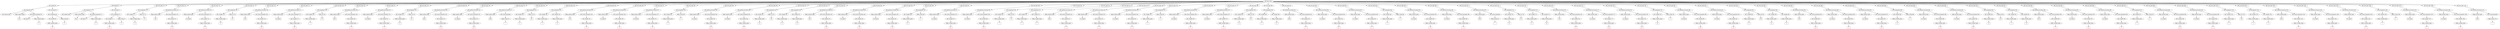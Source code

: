 /*
 * AST in dot format generated by phc -- the PHP compiler
 */

digraph AST {
node_0 [label="AST_php_script"];
node_1 [label="AST_method (6)"];
node_2 [label="AST_signature (6)"];
node_3 [label="AST_method_mod"];
node_4 [label="Token_method_name"];
node_5 [label="fun", shape=box]
node_4 -> node_5;
node_6 [label="AST_formal_parameter (6)"];
node_7 [label="AST_type (6)"];
node_8 [label="Token_variable_name"];
node_9 [label="x", shape=box]
node_8 -> node_9;
node_6 -> node_8;
node_6 -> node_7;
node_2 -> node_6;
node_2 -> node_4;
node_2 -> node_3;
node_10 [label="AST_eval_expr (6)"];
node_11 [label="AST_assignment (6)"];
node_12 [label="AST_variable (6)"];
node_13 [label="Token_variable_name"];
node_14 [label="x", shape=box]
node_13 -> node_14;
node_12 -> node_13;
node_15 [label="Token_string (6)"];
node_16 [label="x", shape=box]
node_15 -> node_16;
node_11 -> node_15;
node_11 -> node_12;
node_10 -> node_11;
node_1 -> node_10;
node_1 -> node_2;
node_17 [label="AST_method (7)"];
node_18 [label="AST_signature (7)"];
node_19 [label="AST_method_mod"];
node_20 [label="Token_method_name"];
node_21 [label="fun_r", shape=box]
node_20 -> node_21;
node_22 [label="AST_formal_parameter (7)"];
node_23 [label="AST_type (7)"];
node_24 [label="Token_variable_name"];
node_25 [label="x", shape=box]
node_24 -> node_25;
node_22 -> node_24;
node_22 -> node_23;
node_18 -> node_22;
node_18 -> node_20;
node_18 -> node_19;
node_26 [label="AST_eval_expr (7)"];
node_27 [label="AST_assignment (7)"];
node_28 [label="AST_variable (7)"];
node_29 [label="Token_variable_name"];
node_30 [label="x", shape=box]
node_29 -> node_30;
node_28 -> node_29;
node_31 [label="Token_string (7)"];
node_32 [label="x", shape=box]
node_31 -> node_32;
node_27 -> node_31;
node_27 -> node_28;
node_26 -> node_27;
node_17 -> node_26;
node_17 -> node_18;
node_33 [label="AST_eval_expr (11)"];
node_34 [label="AST_assignment (11)"];
node_35 [label="AST_variable (11)"];
node_36 [label="Token_variable_name"];
node_37 [label="a", shape=box]
node_36 -> node_37;
node_35 -> node_36;
node_38 [label="Token_int (11)"];
node_39 [label="10", shape=box]
node_38 -> node_39;
node_34 -> node_38;
node_34 -> node_35;
node_33 -> node_34;
node_40 [label="AST_eval_expr (12)"];
node_41 [label="AST_method_invocation (12)"];
node_42 [label="Token_method_name"];
node_43 [label="fun", shape=box]
node_42 -> node_43;
node_44 [label="AST_actual_parameter (12)"];
node_45 [label="AST_variable (12)"];
node_46 [label="Token_variable_name"];
node_47 [label="a", shape=box]
node_46 -> node_47;
node_45 -> node_46;
node_44 -> node_45;
node_41 -> node_44;
node_41 -> node_42;
node_40 -> node_41;
node_48 [label="AST_eval_expr (13)"];
node_49 [label="AST_method_invocation (13)"];
node_50 [label="Token_method_name"];
node_51 [label="var_export", shape=box]
node_50 -> node_51;
node_52 [label="AST_actual_parameter (13)"];
node_53 [label="AST_variable (13)"];
node_54 [label="Token_variable_name"];
node_55 [label="a", shape=box]
node_54 -> node_55;
node_53 -> node_54;
node_52 -> node_53;
node_49 -> node_52;
node_49 -> node_50;
node_48 -> node_49;
node_56 [label="AST_eval_expr (15)"];
node_57 [label="AST_assignment (15)"];
node_58 [label="AST_variable (15)"];
node_59 [label="Token_variable_name"];
node_60 [label="b", shape=box]
node_59 -> node_60;
node_58 -> node_59;
node_61 [label="Token_int (15)"];
node_62 [label="20", shape=box]
node_61 -> node_62;
node_57 -> node_61;
node_57 -> node_58;
node_56 -> node_57;
node_63 [label="AST_eval_expr (16)"];
node_64 [label="AST_method_invocation (16)"];
node_65 [label="Token_method_name"];
node_66 [label="fun", shape=box]
node_65 -> node_66;
node_67 [label="AST_actual_parameter (16)"];
node_68 [label="AST_variable (16)"];
node_69 [label="Token_variable_name"];
node_70 [label="b", shape=box]
node_69 -> node_70;
node_68 -> node_69;
node_67 -> node_68;
node_64 -> node_67;
node_64 -> node_65;
node_63 -> node_64;
node_71 [label="AST_eval_expr (17)"];
node_72 [label="AST_method_invocation (17)"];
node_73 [label="Token_method_name"];
node_74 [label="var_export", shape=box]
node_73 -> node_74;
node_75 [label="AST_actual_parameter (17)"];
node_76 [label="AST_variable (17)"];
node_77 [label="Token_variable_name"];
node_78 [label="b", shape=box]
node_77 -> node_78;
node_76 -> node_77;
node_75 -> node_76;
node_72 -> node_75;
node_72 -> node_73;
node_71 -> node_72;
node_79 [label="AST_eval_expr (19)"];
node_80 [label="AST_assignment (19)"];
node_81 [label="AST_variable (19)"];
node_82 [label="Token_variable_name"];
node_83 [label="c", shape=box]
node_82 -> node_83;
node_81 -> node_82;
node_84 [label="Token_int (19)"];
node_85 [label="30", shape=box]
node_84 -> node_85;
node_80 -> node_84;
node_80 -> node_81;
node_79 -> node_80;
node_86 [label="AST_eval_expr (20)"];
node_87 [label="AST_method_invocation (20)"];
node_88 [label="Token_method_name"];
node_89 [label="fun_r", shape=box]
node_88 -> node_89;
node_90 [label="AST_actual_parameter (20)"];
node_91 [label="AST_variable (20)"];
node_92 [label="Token_variable_name"];
node_93 [label="c", shape=box]
node_92 -> node_93;
node_91 -> node_92;
node_90 -> node_91;
node_87 -> node_90;
node_87 -> node_88;
node_86 -> node_87;
node_94 [label="AST_eval_expr (21)"];
node_95 [label="AST_method_invocation (21)"];
node_96 [label="Token_method_name"];
node_97 [label="var_export", shape=box]
node_96 -> node_97;
node_98 [label="AST_actual_parameter (21)"];
node_99 [label="AST_variable (21)"];
node_100 [label="Token_variable_name"];
node_101 [label="c", shape=box]
node_100 -> node_101;
node_99 -> node_100;
node_98 -> node_99;
node_95 -> node_98;
node_95 -> node_96;
node_94 -> node_95;
node_102 [label="AST_eval_expr (23)"];
node_103 [label="AST_assignment (23)"];
node_104 [label="AST_variable (23)"];
node_105 [label="Token_variable_name"];
node_106 [label="d", shape=box]
node_105 -> node_106;
node_104 -> node_105;
node_107 [label="Token_int (23)"];
node_108 [label="40", shape=box]
node_107 -> node_108;
node_103 -> node_107;
node_103 -> node_104;
node_102 -> node_103;
node_109 [label="AST_eval_expr (24)"];
node_110 [label="AST_method_invocation (24)"];
node_111 [label="Token_method_name"];
node_112 [label="fun_r", shape=box]
node_111 -> node_112;
node_113 [label="AST_actual_parameter (24)"];
node_114 [label="AST_variable (24)"];
node_115 [label="Token_variable_name"];
node_116 [label="d", shape=box]
node_115 -> node_116;
node_114 -> node_115;
node_113 -> node_114;
node_110 -> node_113;
node_110 -> node_111;
node_109 -> node_110;
node_117 [label="AST_eval_expr (25)"];
node_118 [label="AST_method_invocation (25)"];
node_119 [label="Token_method_name"];
node_120 [label="var_export", shape=box]
node_119 -> node_120;
node_121 [label="AST_actual_parameter (25)"];
node_122 [label="AST_variable (25)"];
node_123 [label="Token_variable_name"];
node_124 [label="d", shape=box]
node_123 -> node_124;
node_122 -> node_123;
node_121 -> node_122;
node_118 -> node_121;
node_118 -> node_119;
node_117 -> node_118;
node_125 [label="AST_eval_expr (27)"];
node_126 [label="AST_method_invocation (27)"];
node_127 [label="Token_method_name"];
node_128 [label="echo", shape=box]
node_127 -> node_128;
node_129 [label="AST_actual_parameter"];
node_130 [label="Token_string (27)"];
node_131 [label="", shape=box]
node_130 -> node_131;
node_129 -> node_130;
node_126 -> node_129;
node_126 -> node_127;
node_125 -> node_126;
node_132 [label="AST_eval_expr (33)"];
node_133 [label="AST_assignment (33)"];
node_134 [label="AST_variable (33)"];
node_135 [label="Token_variable_name"];
node_136 [label="e", shape=box]
node_135 -> node_136;
node_134 -> node_135;
node_137 [label="Token_int (33)"];
node_138 [label="50", shape=box]
node_137 -> node_138;
node_133 -> node_137;
node_133 -> node_134;
node_132 -> node_133;
node_139 [label="AST_eval_expr (34)"];
node_140 [label="AST_assignment (34)"];
node_141 [label="AST_variable (34)"];
node_142 [label="Token_variable_name"];
node_143 [label="f", shape=box]
node_142 -> node_143;
node_141 -> node_142;
node_144 [label="AST_variable (34)"];
node_145 [label="Token_variable_name"];
node_146 [label="e", shape=box]
node_145 -> node_146;
node_144 -> node_145;
node_140 -> node_144;
node_140 -> node_141;
node_139 -> node_140;
node_147 [label="AST_eval_expr (35)"];
node_148 [label="AST_method_invocation (35)"];
node_149 [label="Token_method_name"];
node_150 [label="fun", shape=box]
node_149 -> node_150;
node_151 [label="AST_actual_parameter (35)"];
node_152 [label="AST_variable (35)"];
node_153 [label="Token_variable_name"];
node_154 [label="f", shape=box]
node_153 -> node_154;
node_152 -> node_153;
node_151 -> node_152;
node_148 -> node_151;
node_148 -> node_149;
node_147 -> node_148;
node_155 [label="AST_eval_expr (36)"];
node_156 [label="AST_method_invocation (36)"];
node_157 [label="Token_method_name"];
node_158 [label="var_export", shape=box]
node_157 -> node_158;
node_159 [label="AST_actual_parameter (36)"];
node_160 [label="AST_variable (36)"];
node_161 [label="Token_variable_name"];
node_162 [label="e", shape=box]
node_161 -> node_162;
node_160 -> node_161;
node_159 -> node_160;
node_156 -> node_159;
node_156 -> node_157;
node_155 -> node_156;
node_163 [label="AST_eval_expr (37)"];
node_164 [label="AST_method_invocation (37)"];
node_165 [label="Token_method_name"];
node_166 [label="var_export", shape=box]
node_165 -> node_166;
node_167 [label="AST_actual_parameter (37)"];
node_168 [label="AST_variable (37)"];
node_169 [label="Token_variable_name"];
node_170 [label="f", shape=box]
node_169 -> node_170;
node_168 -> node_169;
node_167 -> node_168;
node_164 -> node_167;
node_164 -> node_165;
node_163 -> node_164;
node_171 [label="AST_eval_expr (38)"];
node_172 [label="AST_assignment (38)"];
node_173 [label="AST_variable (38)"];
node_174 [label="Token_variable_name"];
node_175 [label="f", shape=box]
node_174 -> node_175;
node_173 -> node_174;
node_176 [label="Token_string (38)"];
node_177 [label="y", shape=box]
node_176 -> node_177;
node_172 -> node_176;
node_172 -> node_173;
node_171 -> node_172;
node_178 [label="AST_eval_expr (39)"];
node_179 [label="AST_method_invocation (39)"];
node_180 [label="Token_method_name"];
node_181 [label="var_export", shape=box]
node_180 -> node_181;
node_182 [label="AST_actual_parameter (39)"];
node_183 [label="AST_variable (39)"];
node_184 [label="Token_variable_name"];
node_185 [label="e", shape=box]
node_184 -> node_185;
node_183 -> node_184;
node_182 -> node_183;
node_179 -> node_182;
node_179 -> node_180;
node_178 -> node_179;
node_186 [label="AST_eval_expr (40)"];
node_187 [label="AST_method_invocation (40)"];
node_188 [label="Token_method_name"];
node_189 [label="var_export", shape=box]
node_188 -> node_189;
node_190 [label="AST_actual_parameter (40)"];
node_191 [label="AST_variable (40)"];
node_192 [label="Token_variable_name"];
node_193 [label="f", shape=box]
node_192 -> node_193;
node_191 -> node_192;
node_190 -> node_191;
node_187 -> node_190;
node_187 -> node_188;
node_186 -> node_187;
node_194 [label="AST_eval_expr (41)"];
node_195 [label="AST_assignment (41)"];
node_196 [label="AST_variable (41)"];
node_197 [label="Token_variable_name"];
node_198 [label="g", shape=box]
node_197 -> node_198;
node_196 -> node_197;
node_199 [label="Token_int (41)"];
node_200 [label="60", shape=box]
node_199 -> node_200;
node_195 -> node_199;
node_195 -> node_196;
node_194 -> node_195;
node_201 [label="AST_eval_expr (42)"];
node_202 [label="AST_assignment (42)"];
node_203 [label="AST_variable (42)"];
node_204 [label="Token_variable_name"];
node_205 [label="h", shape=box]
node_204 -> node_205;
node_203 -> node_204;
node_206 [label="AST_variable (42)"];
node_207 [label="Token_variable_name"];
node_208 [label="g", shape=box]
node_207 -> node_208;
node_206 -> node_207;
node_202 -> node_206;
node_202 -> node_203;
node_201 -> node_202;
node_209 [label="AST_eval_expr (43)"];
node_210 [label="AST_method_invocation (43)"];
node_211 [label="Token_method_name"];
node_212 [label="fun", shape=box]
node_211 -> node_212;
node_213 [label="AST_actual_parameter (43)"];
node_214 [label="AST_variable (43)"];
node_215 [label="Token_variable_name"];
node_216 [label="h", shape=box]
node_215 -> node_216;
node_214 -> node_215;
node_213 -> node_214;
node_210 -> node_213;
node_210 -> node_211;
node_209 -> node_210;
node_217 [label="AST_eval_expr (44)"];
node_218 [label="AST_method_invocation (44)"];
node_219 [label="Token_method_name"];
node_220 [label="var_export", shape=box]
node_219 -> node_220;
node_221 [label="AST_actual_parameter (44)"];
node_222 [label="AST_variable (44)"];
node_223 [label="Token_variable_name"];
node_224 [label="g", shape=box]
node_223 -> node_224;
node_222 -> node_223;
node_221 -> node_222;
node_218 -> node_221;
node_218 -> node_219;
node_217 -> node_218;
node_225 [label="AST_eval_expr (45)"];
node_226 [label="AST_method_invocation (45)"];
node_227 [label="Token_method_name"];
node_228 [label="var_export", shape=box]
node_227 -> node_228;
node_229 [label="AST_actual_parameter (45)"];
node_230 [label="AST_variable (45)"];
node_231 [label="Token_variable_name"];
node_232 [label="h", shape=box]
node_231 -> node_232;
node_230 -> node_231;
node_229 -> node_230;
node_226 -> node_229;
node_226 -> node_227;
node_225 -> node_226;
node_233 [label="AST_eval_expr (46)"];
node_234 [label="AST_assignment (46)"];
node_235 [label="AST_variable (46)"];
node_236 [label="Token_variable_name"];
node_237 [label="h", shape=box]
node_236 -> node_237;
node_235 -> node_236;
node_238 [label="Token_string (46)"];
node_239 [label="y", shape=box]
node_238 -> node_239;
node_234 -> node_238;
node_234 -> node_235;
node_233 -> node_234;
node_240 [label="AST_eval_expr (47)"];
node_241 [label="AST_method_invocation (47)"];
node_242 [label="Token_method_name"];
node_243 [label="var_export", shape=box]
node_242 -> node_243;
node_244 [label="AST_actual_parameter (47)"];
node_245 [label="AST_variable (47)"];
node_246 [label="Token_variable_name"];
node_247 [label="g", shape=box]
node_246 -> node_247;
node_245 -> node_246;
node_244 -> node_245;
node_241 -> node_244;
node_241 -> node_242;
node_240 -> node_241;
node_248 [label="AST_eval_expr (48)"];
node_249 [label="AST_method_invocation (48)"];
node_250 [label="Token_method_name"];
node_251 [label="var_export", shape=box]
node_250 -> node_251;
node_252 [label="AST_actual_parameter (48)"];
node_253 [label="AST_variable (48)"];
node_254 [label="Token_variable_name"];
node_255 [label="h", shape=box]
node_254 -> node_255;
node_253 -> node_254;
node_252 -> node_253;
node_249 -> node_252;
node_249 -> node_250;
node_248 -> node_249;
node_256 [label="AST_eval_expr (50)"];
node_257 [label="AST_assignment (50)"];
node_258 [label="AST_variable (50)"];
node_259 [label="Token_variable_name"];
node_260 [label="i", shape=box]
node_259 -> node_260;
node_258 -> node_259;
node_261 [label="Token_int (50)"];
node_262 [label="70", shape=box]
node_261 -> node_262;
node_257 -> node_261;
node_257 -> node_258;
node_256 -> node_257;
node_263 [label="AST_eval_expr (51)"];
node_264 [label="AST_assignment (51)"];
node_265 [label="AST_variable (51)"];
node_266 [label="Token_variable_name"];
node_267 [label="j", shape=box]
node_266 -> node_267;
node_265 -> node_266;
node_268 [label="AST_variable (51)"];
node_269 [label="Token_variable_name"];
node_270 [label="i", shape=box]
node_269 -> node_270;
node_268 -> node_269;
node_264 -> node_268;
node_264 -> node_265;
node_263 -> node_264;
node_271 [label="AST_eval_expr (52)"];
node_272 [label="AST_method_invocation (52)"];
node_273 [label="Token_method_name"];
node_274 [label="fun_r", shape=box]
node_273 -> node_274;
node_275 [label="AST_actual_parameter (52)"];
node_276 [label="AST_variable (52)"];
node_277 [label="Token_variable_name"];
node_278 [label="j", shape=box]
node_277 -> node_278;
node_276 -> node_277;
node_275 -> node_276;
node_272 -> node_275;
node_272 -> node_273;
node_271 -> node_272;
node_279 [label="AST_eval_expr (53)"];
node_280 [label="AST_method_invocation (53)"];
node_281 [label="Token_method_name"];
node_282 [label="var_export", shape=box]
node_281 -> node_282;
node_283 [label="AST_actual_parameter (53)"];
node_284 [label="AST_variable (53)"];
node_285 [label="Token_variable_name"];
node_286 [label="i", shape=box]
node_285 -> node_286;
node_284 -> node_285;
node_283 -> node_284;
node_280 -> node_283;
node_280 -> node_281;
node_279 -> node_280;
node_287 [label="AST_eval_expr (54)"];
node_288 [label="AST_method_invocation (54)"];
node_289 [label="Token_method_name"];
node_290 [label="var_export", shape=box]
node_289 -> node_290;
node_291 [label="AST_actual_parameter (54)"];
node_292 [label="AST_variable (54)"];
node_293 [label="Token_variable_name"];
node_294 [label="j", shape=box]
node_293 -> node_294;
node_292 -> node_293;
node_291 -> node_292;
node_288 -> node_291;
node_288 -> node_289;
node_287 -> node_288;
node_295 [label="AST_eval_expr (55)"];
node_296 [label="AST_assignment (55)"];
node_297 [label="AST_variable (55)"];
node_298 [label="Token_variable_name"];
node_299 [label="j", shape=box]
node_298 -> node_299;
node_297 -> node_298;
node_300 [label="Token_string (55)"];
node_301 [label="y", shape=box]
node_300 -> node_301;
node_296 -> node_300;
node_296 -> node_297;
node_295 -> node_296;
node_302 [label="AST_eval_expr (56)"];
node_303 [label="AST_method_invocation (56)"];
node_304 [label="Token_method_name"];
node_305 [label="var_export", shape=box]
node_304 -> node_305;
node_306 [label="AST_actual_parameter (56)"];
node_307 [label="AST_variable (56)"];
node_308 [label="Token_variable_name"];
node_309 [label="i", shape=box]
node_308 -> node_309;
node_307 -> node_308;
node_306 -> node_307;
node_303 -> node_306;
node_303 -> node_304;
node_302 -> node_303;
node_310 [label="AST_eval_expr (57)"];
node_311 [label="AST_method_invocation (57)"];
node_312 [label="Token_method_name"];
node_313 [label="var_export", shape=box]
node_312 -> node_313;
node_314 [label="AST_actual_parameter (57)"];
node_315 [label="AST_variable (57)"];
node_316 [label="Token_variable_name"];
node_317 [label="j", shape=box]
node_316 -> node_317;
node_315 -> node_316;
node_314 -> node_315;
node_311 -> node_314;
node_311 -> node_312;
node_310 -> node_311;
node_318 [label="AST_eval_expr (59)"];
node_319 [label="AST_assignment (59)"];
node_320 [label="AST_variable (59)"];
node_321 [label="Token_variable_name"];
node_322 [label="k", shape=box]
node_321 -> node_322;
node_320 -> node_321;
node_323 [label="Token_int (59)"];
node_324 [label="80", shape=box]
node_323 -> node_324;
node_319 -> node_323;
node_319 -> node_320;
node_318 -> node_319;
node_325 [label="AST_eval_expr (60)"];
node_326 [label="AST_assignment (60)"];
node_327 [label="AST_variable (60)"];
node_328 [label="Token_variable_name"];
node_329 [label="l", shape=box]
node_328 -> node_329;
node_327 -> node_328;
node_330 [label="AST_variable (60)"];
node_331 [label="Token_variable_name"];
node_332 [label="k", shape=box]
node_331 -> node_332;
node_330 -> node_331;
node_326 -> node_330;
node_326 -> node_327;
node_325 -> node_326;
node_333 [label="AST_eval_expr (61)"];
node_334 [label="AST_method_invocation (61)"];
node_335 [label="Token_method_name"];
node_336 [label="fun_r", shape=box]
node_335 -> node_336;
node_337 [label="AST_actual_parameter (61)"];
node_338 [label="AST_variable (61)"];
node_339 [label="Token_variable_name"];
node_340 [label="l", shape=box]
node_339 -> node_340;
node_338 -> node_339;
node_337 -> node_338;
node_334 -> node_337;
node_334 -> node_335;
node_333 -> node_334;
node_341 [label="AST_eval_expr (62)"];
node_342 [label="AST_method_invocation (62)"];
node_343 [label="Token_method_name"];
node_344 [label="var_export", shape=box]
node_343 -> node_344;
node_345 [label="AST_actual_parameter (62)"];
node_346 [label="AST_variable (62)"];
node_347 [label="Token_variable_name"];
node_348 [label="k", shape=box]
node_347 -> node_348;
node_346 -> node_347;
node_345 -> node_346;
node_342 -> node_345;
node_342 -> node_343;
node_341 -> node_342;
node_349 [label="AST_eval_expr (63)"];
node_350 [label="AST_method_invocation (63)"];
node_351 [label="Token_method_name"];
node_352 [label="var_export", shape=box]
node_351 -> node_352;
node_353 [label="AST_actual_parameter (63)"];
node_354 [label="AST_variable (63)"];
node_355 [label="Token_variable_name"];
node_356 [label="l", shape=box]
node_355 -> node_356;
node_354 -> node_355;
node_353 -> node_354;
node_350 -> node_353;
node_350 -> node_351;
node_349 -> node_350;
node_357 [label="AST_eval_expr (64)"];
node_358 [label="AST_assignment (64)"];
node_359 [label="AST_variable (64)"];
node_360 [label="Token_variable_name"];
node_361 [label="l", shape=box]
node_360 -> node_361;
node_359 -> node_360;
node_362 [label="Token_string (64)"];
node_363 [label="y", shape=box]
node_362 -> node_363;
node_358 -> node_362;
node_358 -> node_359;
node_357 -> node_358;
node_364 [label="AST_eval_expr (65)"];
node_365 [label="AST_method_invocation (65)"];
node_366 [label="Token_method_name"];
node_367 [label="var_export", shape=box]
node_366 -> node_367;
node_368 [label="AST_actual_parameter (65)"];
node_369 [label="AST_variable (65)"];
node_370 [label="Token_variable_name"];
node_371 [label="k", shape=box]
node_370 -> node_371;
node_369 -> node_370;
node_368 -> node_369;
node_365 -> node_368;
node_365 -> node_366;
node_364 -> node_365;
node_372 [label="AST_eval_expr (66)"];
node_373 [label="AST_method_invocation (66)"];
node_374 [label="Token_method_name"];
node_375 [label="var_export", shape=box]
node_374 -> node_375;
node_376 [label="AST_actual_parameter (66)"];
node_377 [label="AST_variable (66)"];
node_378 [label="Token_variable_name"];
node_379 [label="l", shape=box]
node_378 -> node_379;
node_377 -> node_378;
node_376 -> node_377;
node_373 -> node_376;
node_373 -> node_374;
node_372 -> node_373;
node_380 [label="AST_eval_expr (67)"];
node_381 [label="AST_method_invocation (67)"];
node_382 [label="Token_method_name"];
node_383 [label="echo", shape=box]
node_382 -> node_383;
node_384 [label="AST_actual_parameter"];
node_385 [label="Token_string (67)"];
node_386 [label="", shape=box]
node_385 -> node_386;
node_384 -> node_385;
node_381 -> node_384;
node_381 -> node_382;
node_380 -> node_381;
node_387 [label="AST_eval_expr (74)"];
node_388 [label="AST_assignment (74)"];
node_389 [label="AST_variable (74)"];
node_390 [label="Token_variable_name"];
node_391 [label="m", shape=box]
node_390 -> node_391;
node_389 -> node_390;
node_392 [label="Token_int (74)"];
node_393 [label="90", shape=box]
node_392 -> node_393;
node_388 -> node_392;
node_388 -> node_389;
node_387 -> node_388;
node_394 [label="AST_eval_expr (75)"];
node_395 [label="AST_assignment (75)"];
node_396 [label="AST_variable (75)"];
node_397 [label="Token_variable_name"];
node_398 [label="n", shape=box]
node_397 -> node_398;
node_396 -> node_397;
node_399 [label="AST_variable (75)"];
node_400 [label="Token_variable_name"];
node_401 [label="m", shape=box]
node_400 -> node_401;
node_399 -> node_400;
node_395 -> node_399;
node_395 -> node_396;
node_394 -> node_395;
node_402 [label="AST_eval_expr (76)"];
node_403 [label="AST_method_invocation (76)"];
node_404 [label="Token_method_name"];
node_405 [label="fun", shape=box]
node_404 -> node_405;
node_406 [label="AST_actual_parameter (76)"];
node_407 [label="AST_variable (76)"];
node_408 [label="Token_variable_name"];
node_409 [label="n", shape=box]
node_408 -> node_409;
node_407 -> node_408;
node_406 -> node_407;
node_403 -> node_406;
node_403 -> node_404;
node_402 -> node_403;
node_410 [label="AST_eval_expr (77)"];
node_411 [label="AST_method_invocation (77)"];
node_412 [label="Token_method_name"];
node_413 [label="var_export", shape=box]
node_412 -> node_413;
node_414 [label="AST_actual_parameter (77)"];
node_415 [label="AST_variable (77)"];
node_416 [label="Token_variable_name"];
node_417 [label="m", shape=box]
node_416 -> node_417;
node_415 -> node_416;
node_414 -> node_415;
node_411 -> node_414;
node_411 -> node_412;
node_410 -> node_411;
node_418 [label="AST_eval_expr (78)"];
node_419 [label="AST_method_invocation (78)"];
node_420 [label="Token_method_name"];
node_421 [label="var_export", shape=box]
node_420 -> node_421;
node_422 [label="AST_actual_parameter (78)"];
node_423 [label="AST_variable (78)"];
node_424 [label="Token_variable_name"];
node_425 [label="n", shape=box]
node_424 -> node_425;
node_423 -> node_424;
node_422 -> node_423;
node_419 -> node_422;
node_419 -> node_420;
node_418 -> node_419;
node_426 [label="AST_eval_expr (79)"];
node_427 [label="AST_assignment (79)"];
node_428 [label="AST_variable (79)"];
node_429 [label="Token_variable_name"];
node_430 [label="m", shape=box]
node_429 -> node_430;
node_428 -> node_429;
node_431 [label="Token_string (79)"];
node_432 [label="y", shape=box]
node_431 -> node_432;
node_427 -> node_431;
node_427 -> node_428;
node_426 -> node_427;
node_433 [label="AST_eval_expr (80)"];
node_434 [label="AST_method_invocation (80)"];
node_435 [label="Token_method_name"];
node_436 [label="var_export", shape=box]
node_435 -> node_436;
node_437 [label="AST_actual_parameter (80)"];
node_438 [label="AST_variable (80)"];
node_439 [label="Token_variable_name"];
node_440 [label="m", shape=box]
node_439 -> node_440;
node_438 -> node_439;
node_437 -> node_438;
node_434 -> node_437;
node_434 -> node_435;
node_433 -> node_434;
node_441 [label="AST_eval_expr (81)"];
node_442 [label="AST_method_invocation (81)"];
node_443 [label="Token_method_name"];
node_444 [label="var_export", shape=box]
node_443 -> node_444;
node_445 [label="AST_actual_parameter (81)"];
node_446 [label="AST_variable (81)"];
node_447 [label="Token_variable_name"];
node_448 [label="n", shape=box]
node_447 -> node_448;
node_446 -> node_447;
node_445 -> node_446;
node_442 -> node_445;
node_442 -> node_443;
node_441 -> node_442;
node_449 [label="AST_eval_expr (83)"];
node_450 [label="AST_assignment (83)"];
node_451 [label="AST_variable (83)"];
node_452 [label="Token_variable_name"];
node_453 [label="o", shape=box]
node_452 -> node_453;
node_451 -> node_452;
node_454 [label="Token_int (83)"];
node_455 [label="100", shape=box]
node_454 -> node_455;
node_450 -> node_454;
node_450 -> node_451;
node_449 -> node_450;
node_456 [label="AST_eval_expr (84)"];
node_457 [label="AST_assignment (84)"];
node_458 [label="AST_variable (84)"];
node_459 [label="Token_variable_name"];
node_460 [label="p", shape=box]
node_459 -> node_460;
node_458 -> node_459;
node_461 [label="AST_variable (84)"];
node_462 [label="Token_variable_name"];
node_463 [label="o", shape=box]
node_462 -> node_463;
node_461 -> node_462;
node_457 -> node_461;
node_457 -> node_458;
node_456 -> node_457;
node_464 [label="AST_eval_expr (85)"];
node_465 [label="AST_method_invocation (85)"];
node_466 [label="Token_method_name"];
node_467 [label="fun", shape=box]
node_466 -> node_467;
node_468 [label="AST_actual_parameter (85)"];
node_469 [label="AST_variable (85)"];
node_470 [label="Token_variable_name"];
node_471 [label="p", shape=box]
node_470 -> node_471;
node_469 -> node_470;
node_468 -> node_469;
node_465 -> node_468;
node_465 -> node_466;
node_464 -> node_465;
node_472 [label="AST_eval_expr (86)"];
node_473 [label="AST_method_invocation (86)"];
node_474 [label="Token_method_name"];
node_475 [label="var_export", shape=box]
node_474 -> node_475;
node_476 [label="AST_actual_parameter (86)"];
node_477 [label="AST_variable (86)"];
node_478 [label="Token_variable_name"];
node_479 [label="o", shape=box]
node_478 -> node_479;
node_477 -> node_478;
node_476 -> node_477;
node_473 -> node_476;
node_473 -> node_474;
node_472 -> node_473;
node_480 [label="AST_eval_expr (87)"];
node_481 [label="AST_method_invocation (87)"];
node_482 [label="Token_method_name"];
node_483 [label="var_export", shape=box]
node_482 -> node_483;
node_484 [label="AST_actual_parameter (87)"];
node_485 [label="AST_variable (87)"];
node_486 [label="Token_variable_name"];
node_487 [label="p", shape=box]
node_486 -> node_487;
node_485 -> node_486;
node_484 -> node_485;
node_481 -> node_484;
node_481 -> node_482;
node_480 -> node_481;
node_488 [label="AST_eval_expr (88)"];
node_489 [label="AST_assignment (88)"];
node_490 [label="AST_variable (88)"];
node_491 [label="Token_variable_name"];
node_492 [label="p", shape=box]
node_491 -> node_492;
node_490 -> node_491;
node_493 [label="Token_string (88)"];
node_494 [label="y", shape=box]
node_493 -> node_494;
node_489 -> node_493;
node_489 -> node_490;
node_488 -> node_489;
node_495 [label="AST_eval_expr (89)"];
node_496 [label="AST_method_invocation (89)"];
node_497 [label="Token_method_name"];
node_498 [label="var_export", shape=box]
node_497 -> node_498;
node_499 [label="AST_actual_parameter (89)"];
node_500 [label="AST_variable (89)"];
node_501 [label="Token_variable_name"];
node_502 [label="o", shape=box]
node_501 -> node_502;
node_500 -> node_501;
node_499 -> node_500;
node_496 -> node_499;
node_496 -> node_497;
node_495 -> node_496;
node_503 [label="AST_eval_expr (90)"];
node_504 [label="AST_method_invocation (90)"];
node_505 [label="Token_method_name"];
node_506 [label="var_export", shape=box]
node_505 -> node_506;
node_507 [label="AST_actual_parameter (90)"];
node_508 [label="AST_variable (90)"];
node_509 [label="Token_variable_name"];
node_510 [label="p", shape=box]
node_509 -> node_510;
node_508 -> node_509;
node_507 -> node_508;
node_504 -> node_507;
node_504 -> node_505;
node_503 -> node_504;
node_511 [label="AST_eval_expr (92)"];
node_512 [label="AST_assignment (92)"];
node_513 [label="AST_variable (92)"];
node_514 [label="Token_variable_name"];
node_515 [label="q", shape=box]
node_514 -> node_515;
node_513 -> node_514;
node_516 [label="Token_int (92)"];
node_517 [label="110", shape=box]
node_516 -> node_517;
node_512 -> node_516;
node_512 -> node_513;
node_511 -> node_512;
node_518 [label="AST_eval_expr (93)"];
node_519 [label="AST_assignment (93)"];
node_520 [label="AST_variable (93)"];
node_521 [label="Token_variable_name"];
node_522 [label="r", shape=box]
node_521 -> node_522;
node_520 -> node_521;
node_523 [label="AST_variable (93)"];
node_524 [label="Token_variable_name"];
node_525 [label="q", shape=box]
node_524 -> node_525;
node_523 -> node_524;
node_519 -> node_523;
node_519 -> node_520;
node_518 -> node_519;
node_526 [label="AST_eval_expr (94)"];
node_527 [label="AST_method_invocation (94)"];
node_528 [label="Token_method_name"];
node_529 [label="fun_r", shape=box]
node_528 -> node_529;
node_530 [label="AST_actual_parameter (94)"];
node_531 [label="AST_variable (94)"];
node_532 [label="Token_variable_name"];
node_533 [label="r", shape=box]
node_532 -> node_533;
node_531 -> node_532;
node_530 -> node_531;
node_527 -> node_530;
node_527 -> node_528;
node_526 -> node_527;
node_534 [label="AST_eval_expr (95)"];
node_535 [label="AST_method_invocation (95)"];
node_536 [label="Token_method_name"];
node_537 [label="var_export", shape=box]
node_536 -> node_537;
node_538 [label="AST_actual_parameter (95)"];
node_539 [label="AST_variable (95)"];
node_540 [label="Token_variable_name"];
node_541 [label="q", shape=box]
node_540 -> node_541;
node_539 -> node_540;
node_538 -> node_539;
node_535 -> node_538;
node_535 -> node_536;
node_534 -> node_535;
node_542 [label="AST_eval_expr (96)"];
node_543 [label="AST_method_invocation (96)"];
node_544 [label="Token_method_name"];
node_545 [label="var_export", shape=box]
node_544 -> node_545;
node_546 [label="AST_actual_parameter (96)"];
node_547 [label="AST_variable (96)"];
node_548 [label="Token_variable_name"];
node_549 [label="r", shape=box]
node_548 -> node_549;
node_547 -> node_548;
node_546 -> node_547;
node_543 -> node_546;
node_543 -> node_544;
node_542 -> node_543;
node_550 [label="AST_eval_expr (97)"];
node_551 [label="AST_assignment (97)"];
node_552 [label="AST_variable (97)"];
node_553 [label="Token_variable_name"];
node_554 [label="r", shape=box]
node_553 -> node_554;
node_552 -> node_553;
node_555 [label="Token_string (97)"];
node_556 [label="y", shape=box]
node_555 -> node_556;
node_551 -> node_555;
node_551 -> node_552;
node_550 -> node_551;
node_557 [label="AST_eval_expr (98)"];
node_558 [label="AST_method_invocation (98)"];
node_559 [label="Token_method_name"];
node_560 [label="var_export", shape=box]
node_559 -> node_560;
node_561 [label="AST_actual_parameter (98)"];
node_562 [label="AST_variable (98)"];
node_563 [label="Token_variable_name"];
node_564 [label="q", shape=box]
node_563 -> node_564;
node_562 -> node_563;
node_561 -> node_562;
node_558 -> node_561;
node_558 -> node_559;
node_557 -> node_558;
node_565 [label="AST_eval_expr (99)"];
node_566 [label="AST_method_invocation (99)"];
node_567 [label="Token_method_name"];
node_568 [label="var_export", shape=box]
node_567 -> node_568;
node_569 [label="AST_actual_parameter (99)"];
node_570 [label="AST_variable (99)"];
node_571 [label="Token_variable_name"];
node_572 [label="r", shape=box]
node_571 -> node_572;
node_570 -> node_571;
node_569 -> node_570;
node_566 -> node_569;
node_566 -> node_567;
node_565 -> node_566;
node_573 [label="AST_eval_expr (101)"];
node_574 [label="AST_assignment (101)"];
node_575 [label="AST_variable (101)"];
node_576 [label="Token_variable_name"];
node_577 [label="s", shape=box]
node_576 -> node_577;
node_575 -> node_576;
node_578 [label="Token_int (101)"];
node_579 [label="120", shape=box]
node_578 -> node_579;
node_574 -> node_578;
node_574 -> node_575;
node_573 -> node_574;
node_580 [label="AST_eval_expr (102)"];
node_581 [label="AST_assignment (102)"];
node_582 [label="AST_variable (102)"];
node_583 [label="Token_variable_name"];
node_584 [label="t", shape=box]
node_583 -> node_584;
node_582 -> node_583;
node_585 [label="AST_variable (102)"];
node_586 [label="Token_variable_name"];
node_587 [label="s", shape=box]
node_586 -> node_587;
node_585 -> node_586;
node_581 -> node_585;
node_581 -> node_582;
node_580 -> node_581;
node_588 [label="AST_eval_expr (103)"];
node_589 [label="AST_method_invocation (103)"];
node_590 [label="Token_method_name"];
node_591 [label="fun_r", shape=box]
node_590 -> node_591;
node_592 [label="AST_actual_parameter (103)"];
node_593 [label="AST_variable (103)"];
node_594 [label="Token_variable_name"];
node_595 [label="t", shape=box]
node_594 -> node_595;
node_593 -> node_594;
node_592 -> node_593;
node_589 -> node_592;
node_589 -> node_590;
node_588 -> node_589;
node_596 [label="AST_eval_expr (104)"];
node_597 [label="AST_method_invocation (104)"];
node_598 [label="Token_method_name"];
node_599 [label="var_export", shape=box]
node_598 -> node_599;
node_600 [label="AST_actual_parameter (104)"];
node_601 [label="AST_variable (104)"];
node_602 [label="Token_variable_name"];
node_603 [label="s", shape=box]
node_602 -> node_603;
node_601 -> node_602;
node_600 -> node_601;
node_597 -> node_600;
node_597 -> node_598;
node_596 -> node_597;
node_604 [label="AST_eval_expr (105)"];
node_605 [label="AST_method_invocation (105)"];
node_606 [label="Token_method_name"];
node_607 [label="var_export", shape=box]
node_606 -> node_607;
node_608 [label="AST_actual_parameter (105)"];
node_609 [label="AST_variable (105)"];
node_610 [label="Token_variable_name"];
node_611 [label="t", shape=box]
node_610 -> node_611;
node_609 -> node_610;
node_608 -> node_609;
node_605 -> node_608;
node_605 -> node_606;
node_604 -> node_605;
node_612 [label="AST_eval_expr (106)"];
node_613 [label="AST_assignment (106)"];
node_614 [label="AST_variable (106)"];
node_615 [label="Token_variable_name"];
node_616 [label="t", shape=box]
node_615 -> node_616;
node_614 -> node_615;
node_617 [label="Token_string (106)"];
node_618 [label="y", shape=box]
node_617 -> node_618;
node_613 -> node_617;
node_613 -> node_614;
node_612 -> node_613;
node_619 [label="AST_eval_expr (107)"];
node_620 [label="AST_method_invocation (107)"];
node_621 [label="Token_method_name"];
node_622 [label="var_export", shape=box]
node_621 -> node_622;
node_623 [label="AST_actual_parameter (107)"];
node_624 [label="AST_variable (107)"];
node_625 [label="Token_variable_name"];
node_626 [label="s", shape=box]
node_625 -> node_626;
node_624 -> node_625;
node_623 -> node_624;
node_620 -> node_623;
node_620 -> node_621;
node_619 -> node_620;
node_627 [label="AST_eval_expr (108)"];
node_628 [label="AST_method_invocation (108)"];
node_629 [label="Token_method_name"];
node_630 [label="var_export", shape=box]
node_629 -> node_630;
node_631 [label="AST_actual_parameter (108)"];
node_632 [label="AST_variable (108)"];
node_633 [label="Token_variable_name"];
node_634 [label="t", shape=box]
node_633 -> node_634;
node_632 -> node_633;
node_631 -> node_632;
node_628 -> node_631;
node_628 -> node_629;
node_627 -> node_628;
node_635 [label="AST_eval_expr (110)"];
node_636 [label="AST_method_invocation (110)"];
node_637 [label="Token_method_name"];
node_638 [label="echo", shape=box]
node_637 -> node_638;
node_639 [label="AST_actual_parameter"];
node_640 [label="Token_string (110)"];
node_641 [label="", shape=box]
node_640 -> node_641;
node_639 -> node_640;
node_636 -> node_639;
node_636 -> node_637;
node_635 -> node_636;
node_0 -> node_635;
node_0 -> node_627;
node_0 -> node_619;
node_0 -> node_612;
node_0 -> node_604;
node_0 -> node_596;
node_0 -> node_588;
node_0 -> node_580;
node_0 -> node_573;
node_0 -> node_565;
node_0 -> node_557;
node_0 -> node_550;
node_0 -> node_542;
node_0 -> node_534;
node_0 -> node_526;
node_0 -> node_518;
node_0 -> node_511;
node_0 -> node_503;
node_0 -> node_495;
node_0 -> node_488;
node_0 -> node_480;
node_0 -> node_472;
node_0 -> node_464;
node_0 -> node_456;
node_0 -> node_449;
node_0 -> node_441;
node_0 -> node_433;
node_0 -> node_426;
node_0 -> node_418;
node_0 -> node_410;
node_0 -> node_402;
node_0 -> node_394;
node_0 -> node_387;
node_0 -> node_380;
node_0 -> node_372;
node_0 -> node_364;
node_0 -> node_357;
node_0 -> node_349;
node_0 -> node_341;
node_0 -> node_333;
node_0 -> node_325;
node_0 -> node_318;
node_0 -> node_310;
node_0 -> node_302;
node_0 -> node_295;
node_0 -> node_287;
node_0 -> node_279;
node_0 -> node_271;
node_0 -> node_263;
node_0 -> node_256;
node_0 -> node_248;
node_0 -> node_240;
node_0 -> node_233;
node_0 -> node_225;
node_0 -> node_217;
node_0 -> node_209;
node_0 -> node_201;
node_0 -> node_194;
node_0 -> node_186;
node_0 -> node_178;
node_0 -> node_171;
node_0 -> node_163;
node_0 -> node_155;
node_0 -> node_147;
node_0 -> node_139;
node_0 -> node_132;
node_0 -> node_125;
node_0 -> node_117;
node_0 -> node_109;
node_0 -> node_102;
node_0 -> node_94;
node_0 -> node_86;
node_0 -> node_79;
node_0 -> node_71;
node_0 -> node_63;
node_0 -> node_56;
node_0 -> node_48;
node_0 -> node_40;
node_0 -> node_33;
node_0 -> node_17;
node_0 -> node_1;
}
